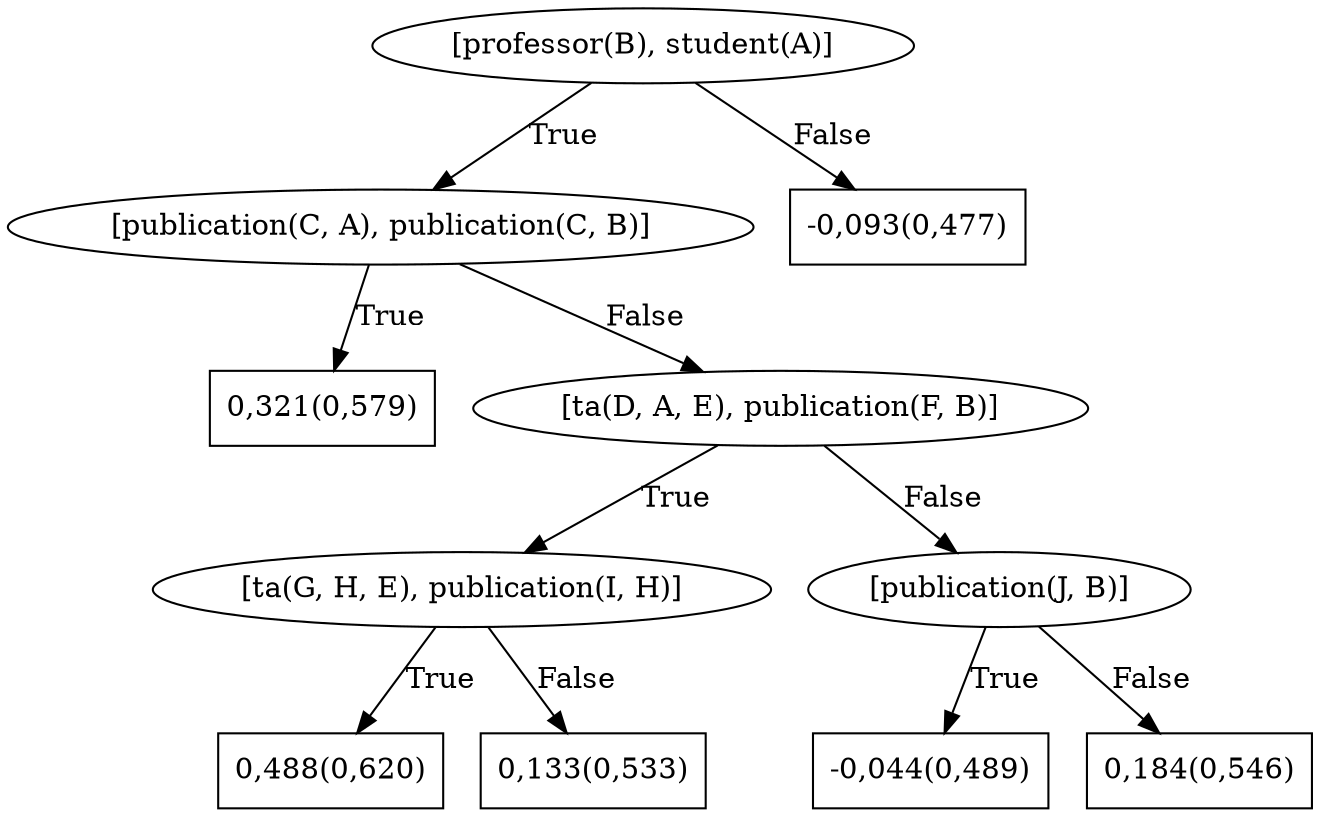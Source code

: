 digraph G{ 
1[label = "[professor(B), student(A)]"];
1 -> 2[label="True"];
1 -> 3[label="False"];
2[label = "[publication(C, A), publication(C, B)]"];
2 -> 4[label="True"];
2 -> 5[label="False"];
4[shape = box,label = "0,321(0,579)"];
5[label = "[ta(D, A, E), publication(F, B)]"];
5 -> 6[label="True"];
5 -> 7[label="False"];
6[label = "[ta(G, H, E), publication(I, H)]"];
6 -> 8[label="True"];
6 -> 9[label="False"];
8[shape = box,label = "0,488(0,620)"];
9[shape = box,label = "0,133(0,533)"];
7[label = "[publication(J, B)]"];
7 -> 10[label="True"];
7 -> 11[label="False"];
10[shape = box,label = "-0,044(0,489)"];
11[shape = box,label = "0,184(0,546)"];
3[shape = box,label = "-0,093(0,477)"];
}
